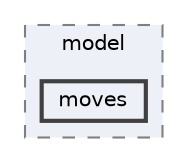 digraph "src/model/moves"
{
 // LATEX_PDF_SIZE
  bgcolor="transparent";
  edge [fontname=Helvetica,fontsize=10,labelfontname=Helvetica,labelfontsize=10];
  node [fontname=Helvetica,fontsize=10,shape=box,height=0.2,width=0.4];
  compound=true
  subgraph clusterdir_5dd65160827af56e6353642206b80129 {
    graph [ bgcolor="#edf0f7", pencolor="grey50", label="model", fontname=Helvetica,fontsize=10 style="filled,dashed", URL="dir_5dd65160827af56e6353642206b80129.html",tooltip=""]
  dir_a42c1615e808c8a5f0acc5e50861f9d6 [label="moves", fillcolor="#edf0f7", color="grey25", style="filled,bold", URL="dir_a42c1615e808c8a5f0acc5e50861f9d6.html",tooltip=""];
  }
}
